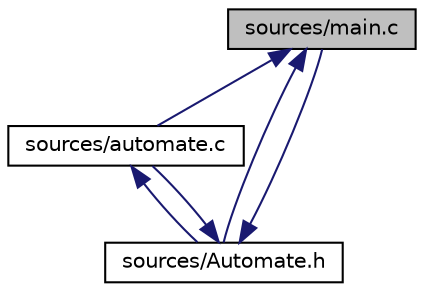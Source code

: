 digraph "sources/main.c"
{
 // LATEX_PDF_SIZE
  edge [fontname="Helvetica",fontsize="10",labelfontname="Helvetica",labelfontsize="10"];
  node [fontname="Helvetica",fontsize="10",shape=record];
  Node1 [label="sources/main.c",height=0.2,width=0.4,color="black", fillcolor="grey75", style="filled", fontcolor="black",tooltip=" "];
  Node1 -> Node2 [dir="back",color="midnightblue",fontsize="10",style="solid"];
  Node2 [label="sources/automate.c",height=0.2,width=0.4,color="black", fillcolor="white", style="filled",URL="$sources_2automate_8c.html",tooltip=" "];
  Node2 -> Node3 [dir="back",color="midnightblue",fontsize="10",style="solid"];
  Node3 [label="sources/Automate.h",height=0.2,width=0.4,color="black", fillcolor="white", style="filled",URL="$sources_2Automate_8h.html",tooltip=" "];
  Node3 -> Node2 [dir="back",color="midnightblue",fontsize="10",style="solid"];
  Node3 -> Node1 [dir="back",color="midnightblue",fontsize="10",style="solid"];
  Node1 -> Node3 [dir="back",color="midnightblue",fontsize="10",style="solid"];
}
